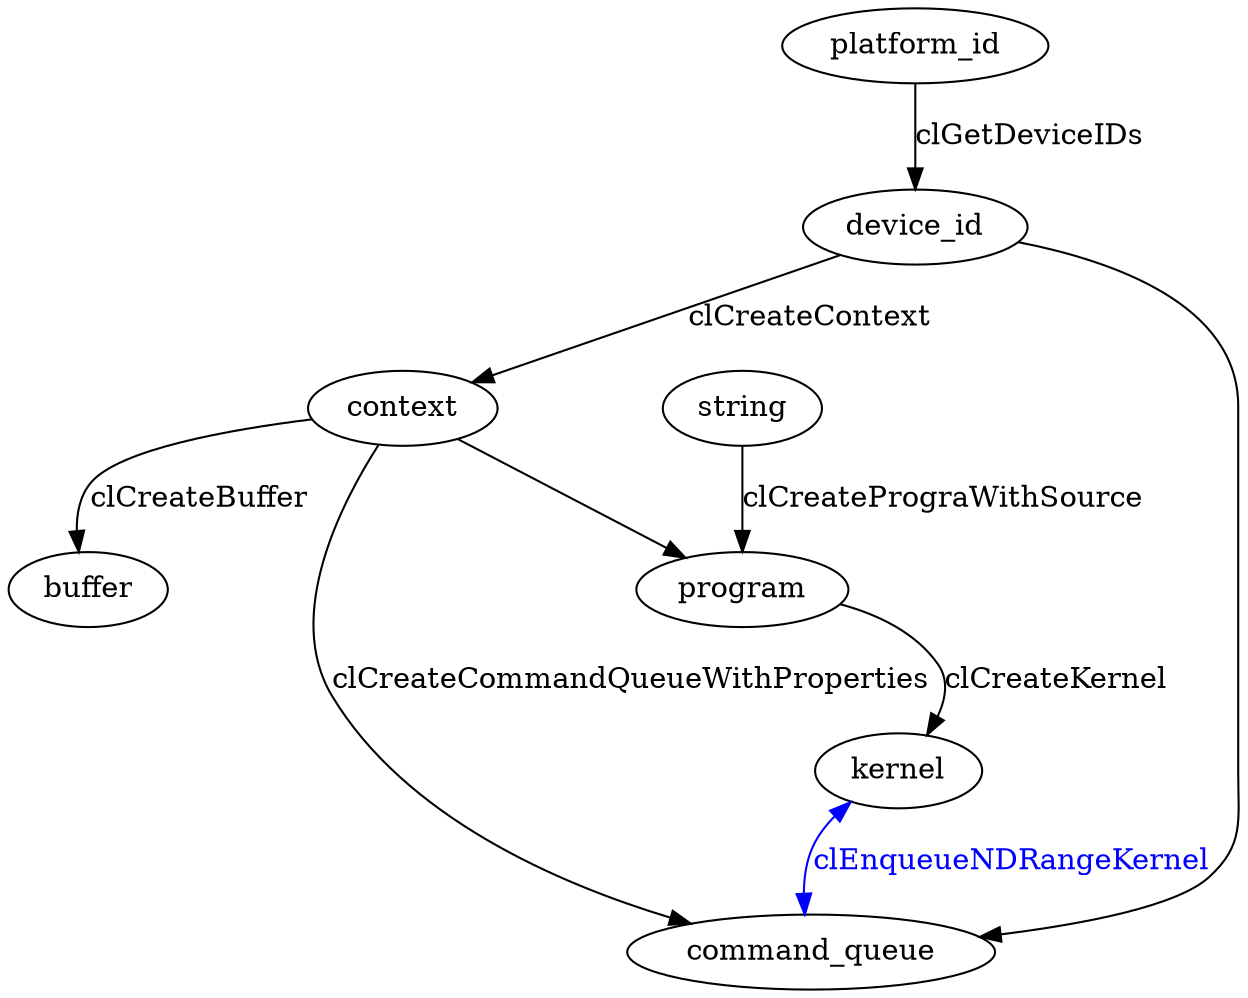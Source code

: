 digraph G {
	platform_id -> device_id [label = "clGetDeviceIDs"];
	device_id -> context [label = "clCreateContext"];
	device_id -> command_queue;
	context -> command_queue [label = clCreateCommandQueueWithProperties];
	string -> program [label = clCreatePrograWithSource];
	context -> program;
	program -> kernel [label = clCreateKernel];
	context -> buffer [label = clCreateBuffer];
	kernel -> command_queue [label = clEnqueueNDRangeKernel, dir = both, color = blue, fontcolor = blue];	
}
